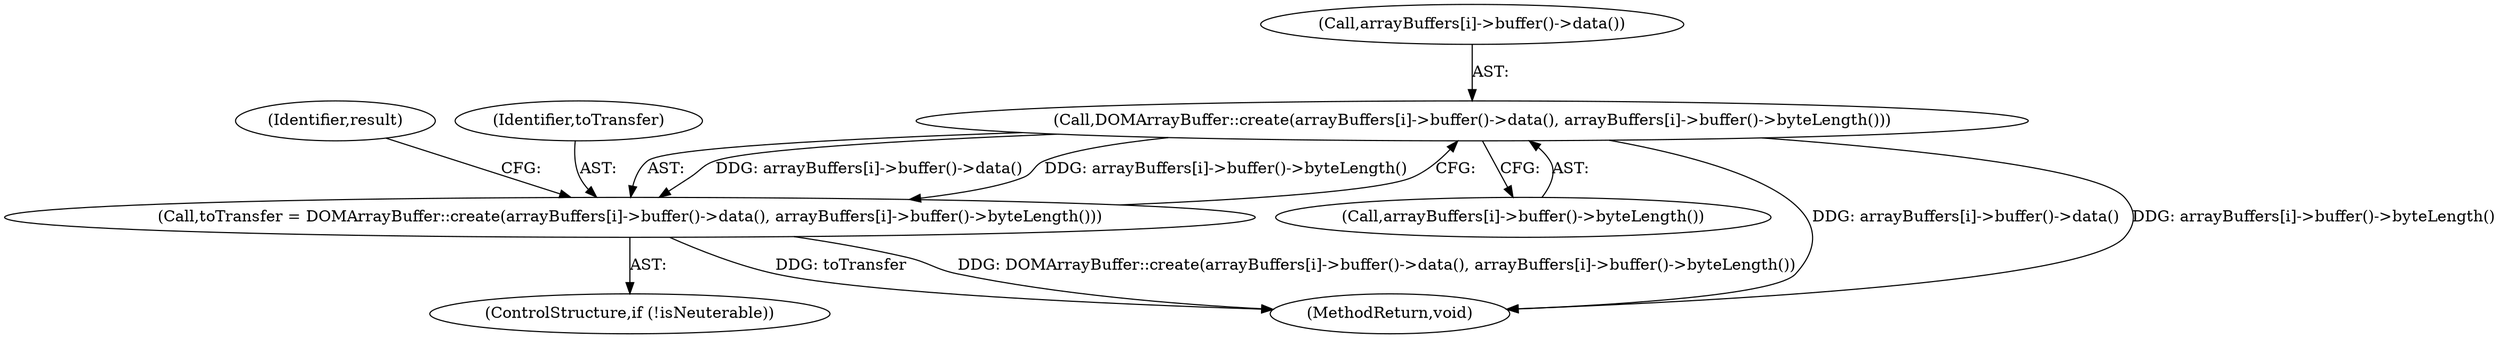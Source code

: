 digraph "0_Chrome_2400ef7b592c31c9883fd1cd60bdea0622e69db3@API" {
"1000228" [label="(Call,DOMArrayBuffer::create(arrayBuffers[i]->buffer()->data(), arrayBuffers[i]->buffer()->byteLength()))"];
"1000226" [label="(Call,toTransfer = DOMArrayBuffer::create(arrayBuffers[i]->buffer()->data(), arrayBuffers[i]->buffer()->byteLength()))"];
"1000233" [label="(Identifier,result)"];
"1000227" [label="(Identifier,toTransfer)"];
"1000229" [label="(Call,arrayBuffers[i]->buffer()->data())"];
"1000223" [label="(ControlStructure,if (!isNeuterable))"];
"1000226" [label="(Call,toTransfer = DOMArrayBuffer::create(arrayBuffers[i]->buffer()->data(), arrayBuffers[i]->buffer()->byteLength()))"];
"1000230" [label="(Call,arrayBuffers[i]->buffer()->byteLength())"];
"1000266" [label="(MethodReturn,void)"];
"1000228" [label="(Call,DOMArrayBuffer::create(arrayBuffers[i]->buffer()->data(), arrayBuffers[i]->buffer()->byteLength()))"];
"1000228" -> "1000226"  [label="AST: "];
"1000228" -> "1000230"  [label="CFG: "];
"1000229" -> "1000228"  [label="AST: "];
"1000230" -> "1000228"  [label="AST: "];
"1000226" -> "1000228"  [label="CFG: "];
"1000228" -> "1000266"  [label="DDG: arrayBuffers[i]->buffer()->data()"];
"1000228" -> "1000266"  [label="DDG: arrayBuffers[i]->buffer()->byteLength()"];
"1000228" -> "1000226"  [label="DDG: arrayBuffers[i]->buffer()->data()"];
"1000228" -> "1000226"  [label="DDG: arrayBuffers[i]->buffer()->byteLength()"];
"1000226" -> "1000223"  [label="AST: "];
"1000227" -> "1000226"  [label="AST: "];
"1000233" -> "1000226"  [label="CFG: "];
"1000226" -> "1000266"  [label="DDG: toTransfer"];
"1000226" -> "1000266"  [label="DDG: DOMArrayBuffer::create(arrayBuffers[i]->buffer()->data(), arrayBuffers[i]->buffer()->byteLength())"];
}
